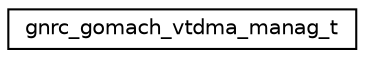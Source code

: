 digraph "Graphical Class Hierarchy"
{
 // LATEX_PDF_SIZE
  edge [fontname="Helvetica",fontsize="10",labelfontname="Helvetica",labelfontsize="10"];
  node [fontname="Helvetica",fontsize="10",shape=record];
  rankdir="LR";
  Node0 [label="gnrc_gomach_vtdma_manag_t",height=0.2,width=0.4,color="black", fillcolor="white", style="filled",URL="$structgnrc__gomach__vtdma__manag__t.html",tooltip="GoMacH's vTDMA (dynamic slots allocation) management unit."];
}
